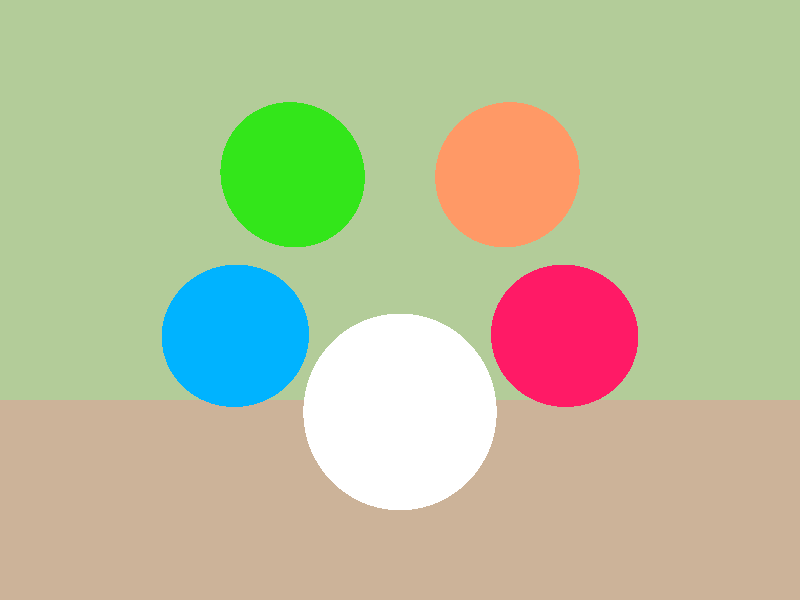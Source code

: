 // csc473, assignment 4 file

camera {
  location  <0, 0, 18>
  up        <0,  1,  0>
  right     <1.33333, 0,  0>
  look_at   <0, 0, 0>
}


light_source {<-100, 100, 100> color rgb <1.5, 1.5, 1.5>}

sphere { <0, -2, 7>, 1.75
  pigment { color rgbf <1.0, 1.0, 1.0, 0.9> }
  finish {ambient 0.2 diffuse 0.4 specular 0.7 roughness 0.02 ior 1.6 reflection 0.7}
}

sphere { <4.6, -1, 1.0>, 2.0
  pigment { color rgbf <0.0, 0.7, 1.0, 0.9> }
  finish {ambient 0.2 diffuse 0.4 specular 0.7 roughness 0.02 ior 1.6}
}

sphere { <-4.6, -1, 1.0>, 2.0
  pigment { color rgbf <1.0, 0.1, 0.4, 0.9> }
  finish {ambient 0.2 diffuse 0.4 specular 0.7 roughness 0.02 ior 1.6}
}

sphere { <3.0, 3.5, 1.0>, 2.0
  pigment { color rgbf <0.2, 0.9, 0.1, 0.9> }
  finish {ambient 0.2 diffuse 0.4 specular 0.7 roughness 0.02 ior 1.6}
}

sphere { <-3.0, 3.5, 1.0>, 2.0
  pigment { color rgbf <1.0, 0.6, 0.4, 0.9> }
  finish {ambient 0.2 diffuse 0.4 specular 0.7 roughness 0.02 ior 1.6}
}

plane {<0, 1, 0>, -4
  pigment {color rgb <0.8, 0.7, 0.6>}
  finish {ambient 0.4 diffuse 0.8}
}

plane {<0, 0, 1>, -6
  pigment {color rgb <0.7, 0.8, 0.6>}
  finish {ambient 0.4 diffuse 0.8}
}
